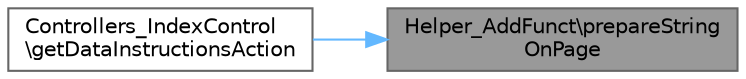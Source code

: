 digraph "Helper_AddFunct\prepareStringOnPage"
{
 // LATEX_PDF_SIZE
  bgcolor="transparent";
  edge [fontname=Helvetica,fontsize=10,labelfontname=Helvetica,labelfontsize=10];
  node [fontname=Helvetica,fontsize=10,shape=box,height=0.2,width=0.4];
  rankdir="RL";
  Node1 [id="Node000001",label="Helper_AddFunct\\prepareString\lOnPage",height=0.2,width=0.4,color="gray40", fillcolor="grey60", style="filled", fontcolor="black",tooltip="Formats a string for display by adding separators."];
  Node1 -> Node2 [id="edge1_Node000001_Node000002",dir="back",color="steelblue1",style="solid",tooltip=" "];
  Node2 [id="Node000002",label="Controllers_IndexControl\l\\getDataInstructionsAction",height=0.2,width=0.4,color="grey40", fillcolor="white", style="filled",URL="$class_controllers___index_control.html#a080010b9980f95473ab2398362073635",tooltip="Retrieves and prepares instruction data for display."];
}
